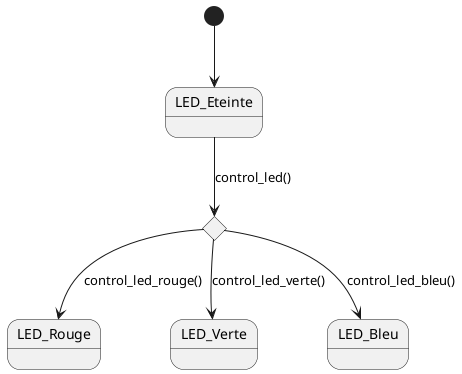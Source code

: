 @startuml
state "LED_Eteinte" as LED_Eteinte
state "LED_Rouge" as LED_Rouge
state "LED_Verte" as LED_Verte
state "LED_Bleu" as LED_Bleu
state c <<choice>>

[*] --> LED_Eteinte
LED_Eteinte --> c : control_led()
c --> LED_Rouge : control_led_rouge()
c --> LED_Verte : control_led_verte()
c --> LED_Bleu : control_led_bleu()

@enduml
